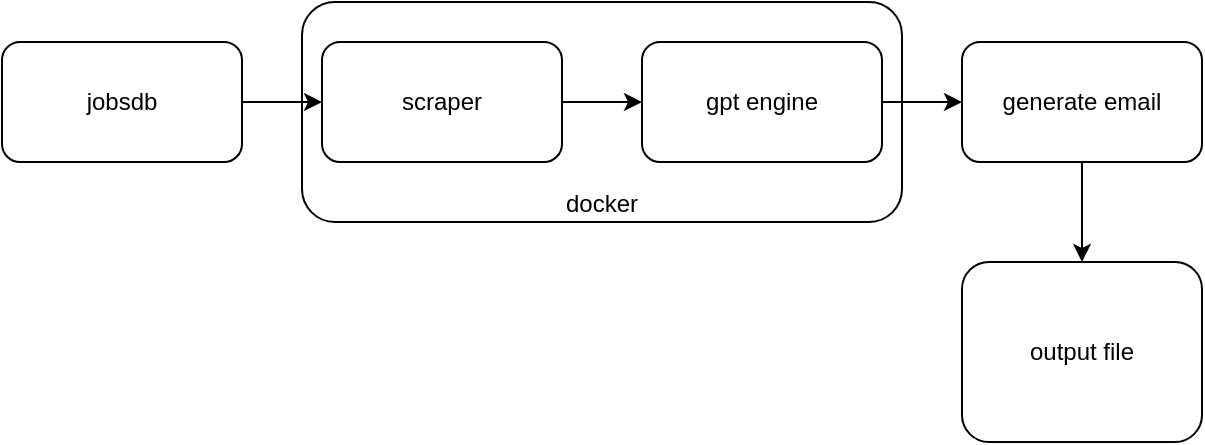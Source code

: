 <mxfile>
    <diagram id="O9mNj5RlJ2fJ4AI-ZPf3" name="Page-1">
        <mxGraphModel dx="857" dy="563" grid="1" gridSize="10" guides="1" tooltips="1" connect="1" arrows="1" fold="1" page="1" pageScale="1" pageWidth="850" pageHeight="1100" math="0" shadow="0">
            <root>
                <mxCell id="0"/>
                <mxCell id="1" parent="0"/>
                <mxCell id="12" value="output file" style="rounded=1;whiteSpace=wrap;html=1;verticalAlign=middle;" vertex="1" parent="1">
                    <mxGeometry x="600" y="360" width="120" height="90" as="geometry"/>
                </mxCell>
                <mxCell id="11" value="docker" style="rounded=1;whiteSpace=wrap;html=1;verticalAlign=bottom;" vertex="1" parent="1">
                    <mxGeometry x="270" y="230" width="300" height="110" as="geometry"/>
                </mxCell>
                <mxCell id="4" value="" style="edgeStyle=none;html=1;" edge="1" parent="1" source="2" target="3">
                    <mxGeometry relative="1" as="geometry"/>
                </mxCell>
                <mxCell id="2" value="jobsdb" style="rounded=1;whiteSpace=wrap;html=1;" vertex="1" parent="1">
                    <mxGeometry x="120" y="250" width="120" height="60" as="geometry"/>
                </mxCell>
                <mxCell id="6" value="" style="edgeStyle=none;html=1;" edge="1" parent="1" source="3" target="5">
                    <mxGeometry relative="1" as="geometry"/>
                </mxCell>
                <mxCell id="3" value="scraper" style="whiteSpace=wrap;html=1;rounded=1;" vertex="1" parent="1">
                    <mxGeometry x="280" y="250" width="120" height="60" as="geometry"/>
                </mxCell>
                <mxCell id="8" value="" style="edgeStyle=none;html=1;" edge="1" parent="1" source="5" target="7">
                    <mxGeometry relative="1" as="geometry"/>
                </mxCell>
                <mxCell id="5" value="gpt engine" style="whiteSpace=wrap;html=1;rounded=1;" vertex="1" parent="1">
                    <mxGeometry x="440" y="250" width="120" height="60" as="geometry"/>
                </mxCell>
                <mxCell id="7" value="generate email" style="whiteSpace=wrap;html=1;rounded=1;" vertex="1" parent="1">
                    <mxGeometry x="600" y="250" width="120" height="60" as="geometry"/>
                </mxCell>
                <mxCell id="13" value="" style="endArrow=classic;html=1;" edge="1" parent="1" source="7" target="12">
                    <mxGeometry width="50" height="50" relative="1" as="geometry">
                        <mxPoint x="460" y="420" as="sourcePoint"/>
                        <mxPoint x="510" y="370" as="targetPoint"/>
                    </mxGeometry>
                </mxCell>
            </root>
        </mxGraphModel>
    </diagram>
</mxfile>

